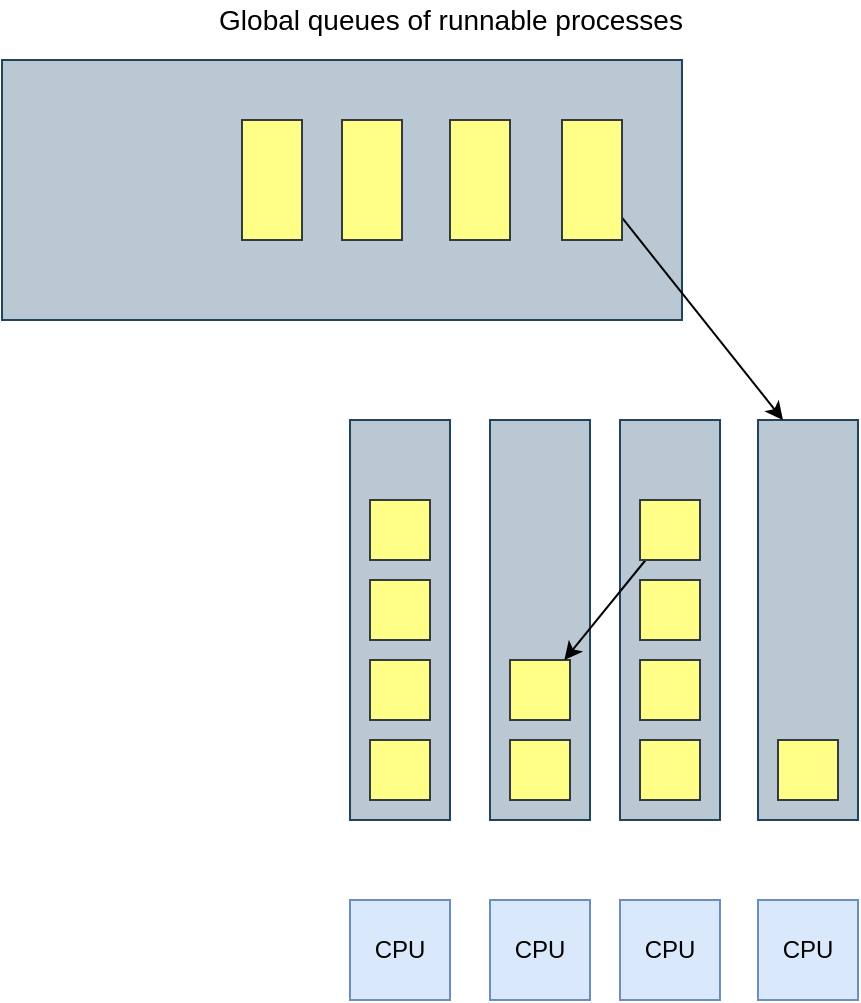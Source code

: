 <mxfile version="13.5.5" type="github">
  <diagram id="I5xiXT-NWrpk5hTiv7nG" name="Page-1">
    <mxGraphModel dx="746" dy="971" grid="1" gridSize="10" guides="1" tooltips="1" connect="1" arrows="1" fold="1" page="1" pageScale="1" pageWidth="827" pageHeight="1169" math="0" shadow="0">
      <root>
        <mxCell id="0" />
        <mxCell id="1" parent="0" />
        <mxCell id="MB2JMGQzW6ZQnfTpVfwz-1" value="CPU" style="rounded=0;whiteSpace=wrap;html=1;fillColor=#dae8fc;strokeColor=#6c8ebf;" vertex="1" parent="1">
          <mxGeometry x="380" y="490" width="50" height="50" as="geometry" />
        </mxCell>
        <mxCell id="MB2JMGQzW6ZQnfTpVfwz-2" value="CPU" style="rounded=0;whiteSpace=wrap;html=1;fillColor=#dae8fc;strokeColor=#6c8ebf;" vertex="1" parent="1">
          <mxGeometry x="450" y="490" width="50" height="50" as="geometry" />
        </mxCell>
        <mxCell id="MB2JMGQzW6ZQnfTpVfwz-3" value="CPU" style="rounded=0;whiteSpace=wrap;html=1;fillColor=#dae8fc;strokeColor=#6c8ebf;" vertex="1" parent="1">
          <mxGeometry x="584" y="490" width="50" height="50" as="geometry" />
        </mxCell>
        <mxCell id="MB2JMGQzW6ZQnfTpVfwz-4" value="CPU" style="rounded=0;whiteSpace=wrap;html=1;fillColor=#dae8fc;strokeColor=#6c8ebf;" vertex="1" parent="1">
          <mxGeometry x="515" y="490" width="50" height="50" as="geometry" />
        </mxCell>
        <mxCell id="MB2JMGQzW6ZQnfTpVfwz-5" value="" style="rounded=0;whiteSpace=wrap;html=1;fillColor=#bac8d3;strokeColor=#23445d;" vertex="1" parent="1">
          <mxGeometry x="380" y="250" width="50" height="200" as="geometry" />
        </mxCell>
        <mxCell id="MB2JMGQzW6ZQnfTpVfwz-6" value="" style="rounded=0;whiteSpace=wrap;html=1;fillColor=#ffff88;strokeColor=#36393d;" vertex="1" parent="1">
          <mxGeometry x="390" y="410" width="30" height="30" as="geometry" />
        </mxCell>
        <mxCell id="MB2JMGQzW6ZQnfTpVfwz-7" value="" style="rounded=0;whiteSpace=wrap;html=1;fillColor=#ffff88;strokeColor=#36393d;" vertex="1" parent="1">
          <mxGeometry x="390" y="370" width="30" height="30" as="geometry" />
        </mxCell>
        <mxCell id="MB2JMGQzW6ZQnfTpVfwz-8" value="" style="rounded=0;whiteSpace=wrap;html=1;fillColor=#ffff88;strokeColor=#36393d;" vertex="1" parent="1">
          <mxGeometry x="390" y="330" width="30" height="30" as="geometry" />
        </mxCell>
        <mxCell id="MB2JMGQzW6ZQnfTpVfwz-9" value="" style="rounded=0;whiteSpace=wrap;html=1;fillColor=#ffff88;strokeColor=#36393d;" vertex="1" parent="1">
          <mxGeometry x="390" y="290" width="30" height="30" as="geometry" />
        </mxCell>
        <mxCell id="MB2JMGQzW6ZQnfTpVfwz-10" value="" style="rounded=0;whiteSpace=wrap;html=1;fillColor=#bac8d3;strokeColor=#23445d;" vertex="1" parent="1">
          <mxGeometry x="450" y="250" width="50" height="200" as="geometry" />
        </mxCell>
        <mxCell id="MB2JMGQzW6ZQnfTpVfwz-11" value="" style="rounded=0;whiteSpace=wrap;html=1;fillColor=#ffff88;strokeColor=#36393d;" vertex="1" parent="1">
          <mxGeometry x="460" y="410" width="30" height="30" as="geometry" />
        </mxCell>
        <mxCell id="MB2JMGQzW6ZQnfTpVfwz-12" value="" style="rounded=0;whiteSpace=wrap;html=1;fillColor=#ffff88;strokeColor=#36393d;" vertex="1" parent="1">
          <mxGeometry x="460" y="370" width="30" height="30" as="geometry" />
        </mxCell>
        <mxCell id="MB2JMGQzW6ZQnfTpVfwz-13" value="" style="rounded=0;whiteSpace=wrap;html=1;fillColor=#bac8d3;strokeColor=#23445d;" vertex="1" parent="1">
          <mxGeometry x="515" y="250" width="50" height="200" as="geometry" />
        </mxCell>
        <mxCell id="MB2JMGQzW6ZQnfTpVfwz-14" value="" style="rounded=0;whiteSpace=wrap;html=1;fillColor=#ffff88;strokeColor=#36393d;" vertex="1" parent="1">
          <mxGeometry x="525" y="410" width="30" height="30" as="geometry" />
        </mxCell>
        <mxCell id="MB2JMGQzW6ZQnfTpVfwz-15" value="" style="rounded=0;whiteSpace=wrap;html=1;fillColor=#ffff88;strokeColor=#36393d;" vertex="1" parent="1">
          <mxGeometry x="525" y="370" width="30" height="30" as="geometry" />
        </mxCell>
        <mxCell id="MB2JMGQzW6ZQnfTpVfwz-16" value="" style="rounded=0;whiteSpace=wrap;html=1;fillColor=#ffff88;strokeColor=#36393d;" vertex="1" parent="1">
          <mxGeometry x="525" y="330" width="30" height="30" as="geometry" />
        </mxCell>
        <mxCell id="MB2JMGQzW6ZQnfTpVfwz-27" style="edgeStyle=none;rounded=0;orthogonalLoop=1;jettySize=auto;html=1;" edge="1" parent="1" source="MB2JMGQzW6ZQnfTpVfwz-17" target="MB2JMGQzW6ZQnfTpVfwz-12">
          <mxGeometry relative="1" as="geometry" />
        </mxCell>
        <mxCell id="MB2JMGQzW6ZQnfTpVfwz-17" value="" style="rounded=0;whiteSpace=wrap;html=1;fillColor=#ffff88;strokeColor=#36393d;" vertex="1" parent="1">
          <mxGeometry x="525" y="290" width="30" height="30" as="geometry" />
        </mxCell>
        <mxCell id="MB2JMGQzW6ZQnfTpVfwz-18" value="" style="rounded=0;whiteSpace=wrap;html=1;fillColor=#bac8d3;strokeColor=#23445d;" vertex="1" parent="1">
          <mxGeometry x="584" y="250" width="50" height="200" as="geometry" />
        </mxCell>
        <mxCell id="MB2JMGQzW6ZQnfTpVfwz-19" value="" style="rounded=0;whiteSpace=wrap;html=1;fillColor=#ffff88;strokeColor=#36393d;" vertex="1" parent="1">
          <mxGeometry x="594" y="410" width="30" height="30" as="geometry" />
        </mxCell>
        <mxCell id="MB2JMGQzW6ZQnfTpVfwz-20" value="" style="rounded=0;whiteSpace=wrap;html=1;fillColor=#bac8d3;strokeColor=#23445d;" vertex="1" parent="1">
          <mxGeometry x="206" y="70" width="340" height="130" as="geometry" />
        </mxCell>
        <mxCell id="MB2JMGQzW6ZQnfTpVfwz-21" value="" style="rounded=0;whiteSpace=wrap;html=1;fillColor=#ffff88;strokeColor=#36393d;" vertex="1" parent="1">
          <mxGeometry x="326" y="100" width="30" height="60" as="geometry" />
        </mxCell>
        <mxCell id="MB2JMGQzW6ZQnfTpVfwz-22" value="" style="rounded=0;whiteSpace=wrap;html=1;fillColor=#ffff88;strokeColor=#36393d;" vertex="1" parent="1">
          <mxGeometry x="376" y="100" width="30" height="60" as="geometry" />
        </mxCell>
        <mxCell id="MB2JMGQzW6ZQnfTpVfwz-23" value="" style="rounded=0;whiteSpace=wrap;html=1;fillColor=#ffff88;strokeColor=#36393d;" vertex="1" parent="1">
          <mxGeometry x="430" y="100" width="30" height="60" as="geometry" />
        </mxCell>
        <mxCell id="MB2JMGQzW6ZQnfTpVfwz-26" style="rounded=0;orthogonalLoop=1;jettySize=auto;html=1;entryX=0.25;entryY=0;entryDx=0;entryDy=0;" edge="1" parent="1" source="MB2JMGQzW6ZQnfTpVfwz-24" target="MB2JMGQzW6ZQnfTpVfwz-18">
          <mxGeometry relative="1" as="geometry" />
        </mxCell>
        <mxCell id="MB2JMGQzW6ZQnfTpVfwz-24" value="" style="rounded=0;whiteSpace=wrap;html=1;fillColor=#ffff88;strokeColor=#36393d;" vertex="1" parent="1">
          <mxGeometry x="486" y="100" width="30" height="60" as="geometry" />
        </mxCell>
        <mxCell id="MB2JMGQzW6ZQnfTpVfwz-25" value="&lt;font style=&quot;font-size: 14px&quot;&gt;Global queues of runnable processes&lt;/font&gt;" style="text;html=1;align=center;verticalAlign=middle;resizable=0;points=[];autosize=1;" vertex="1" parent="1">
          <mxGeometry x="305" y="40" width="250" height="20" as="geometry" />
        </mxCell>
      </root>
    </mxGraphModel>
  </diagram>
</mxfile>
